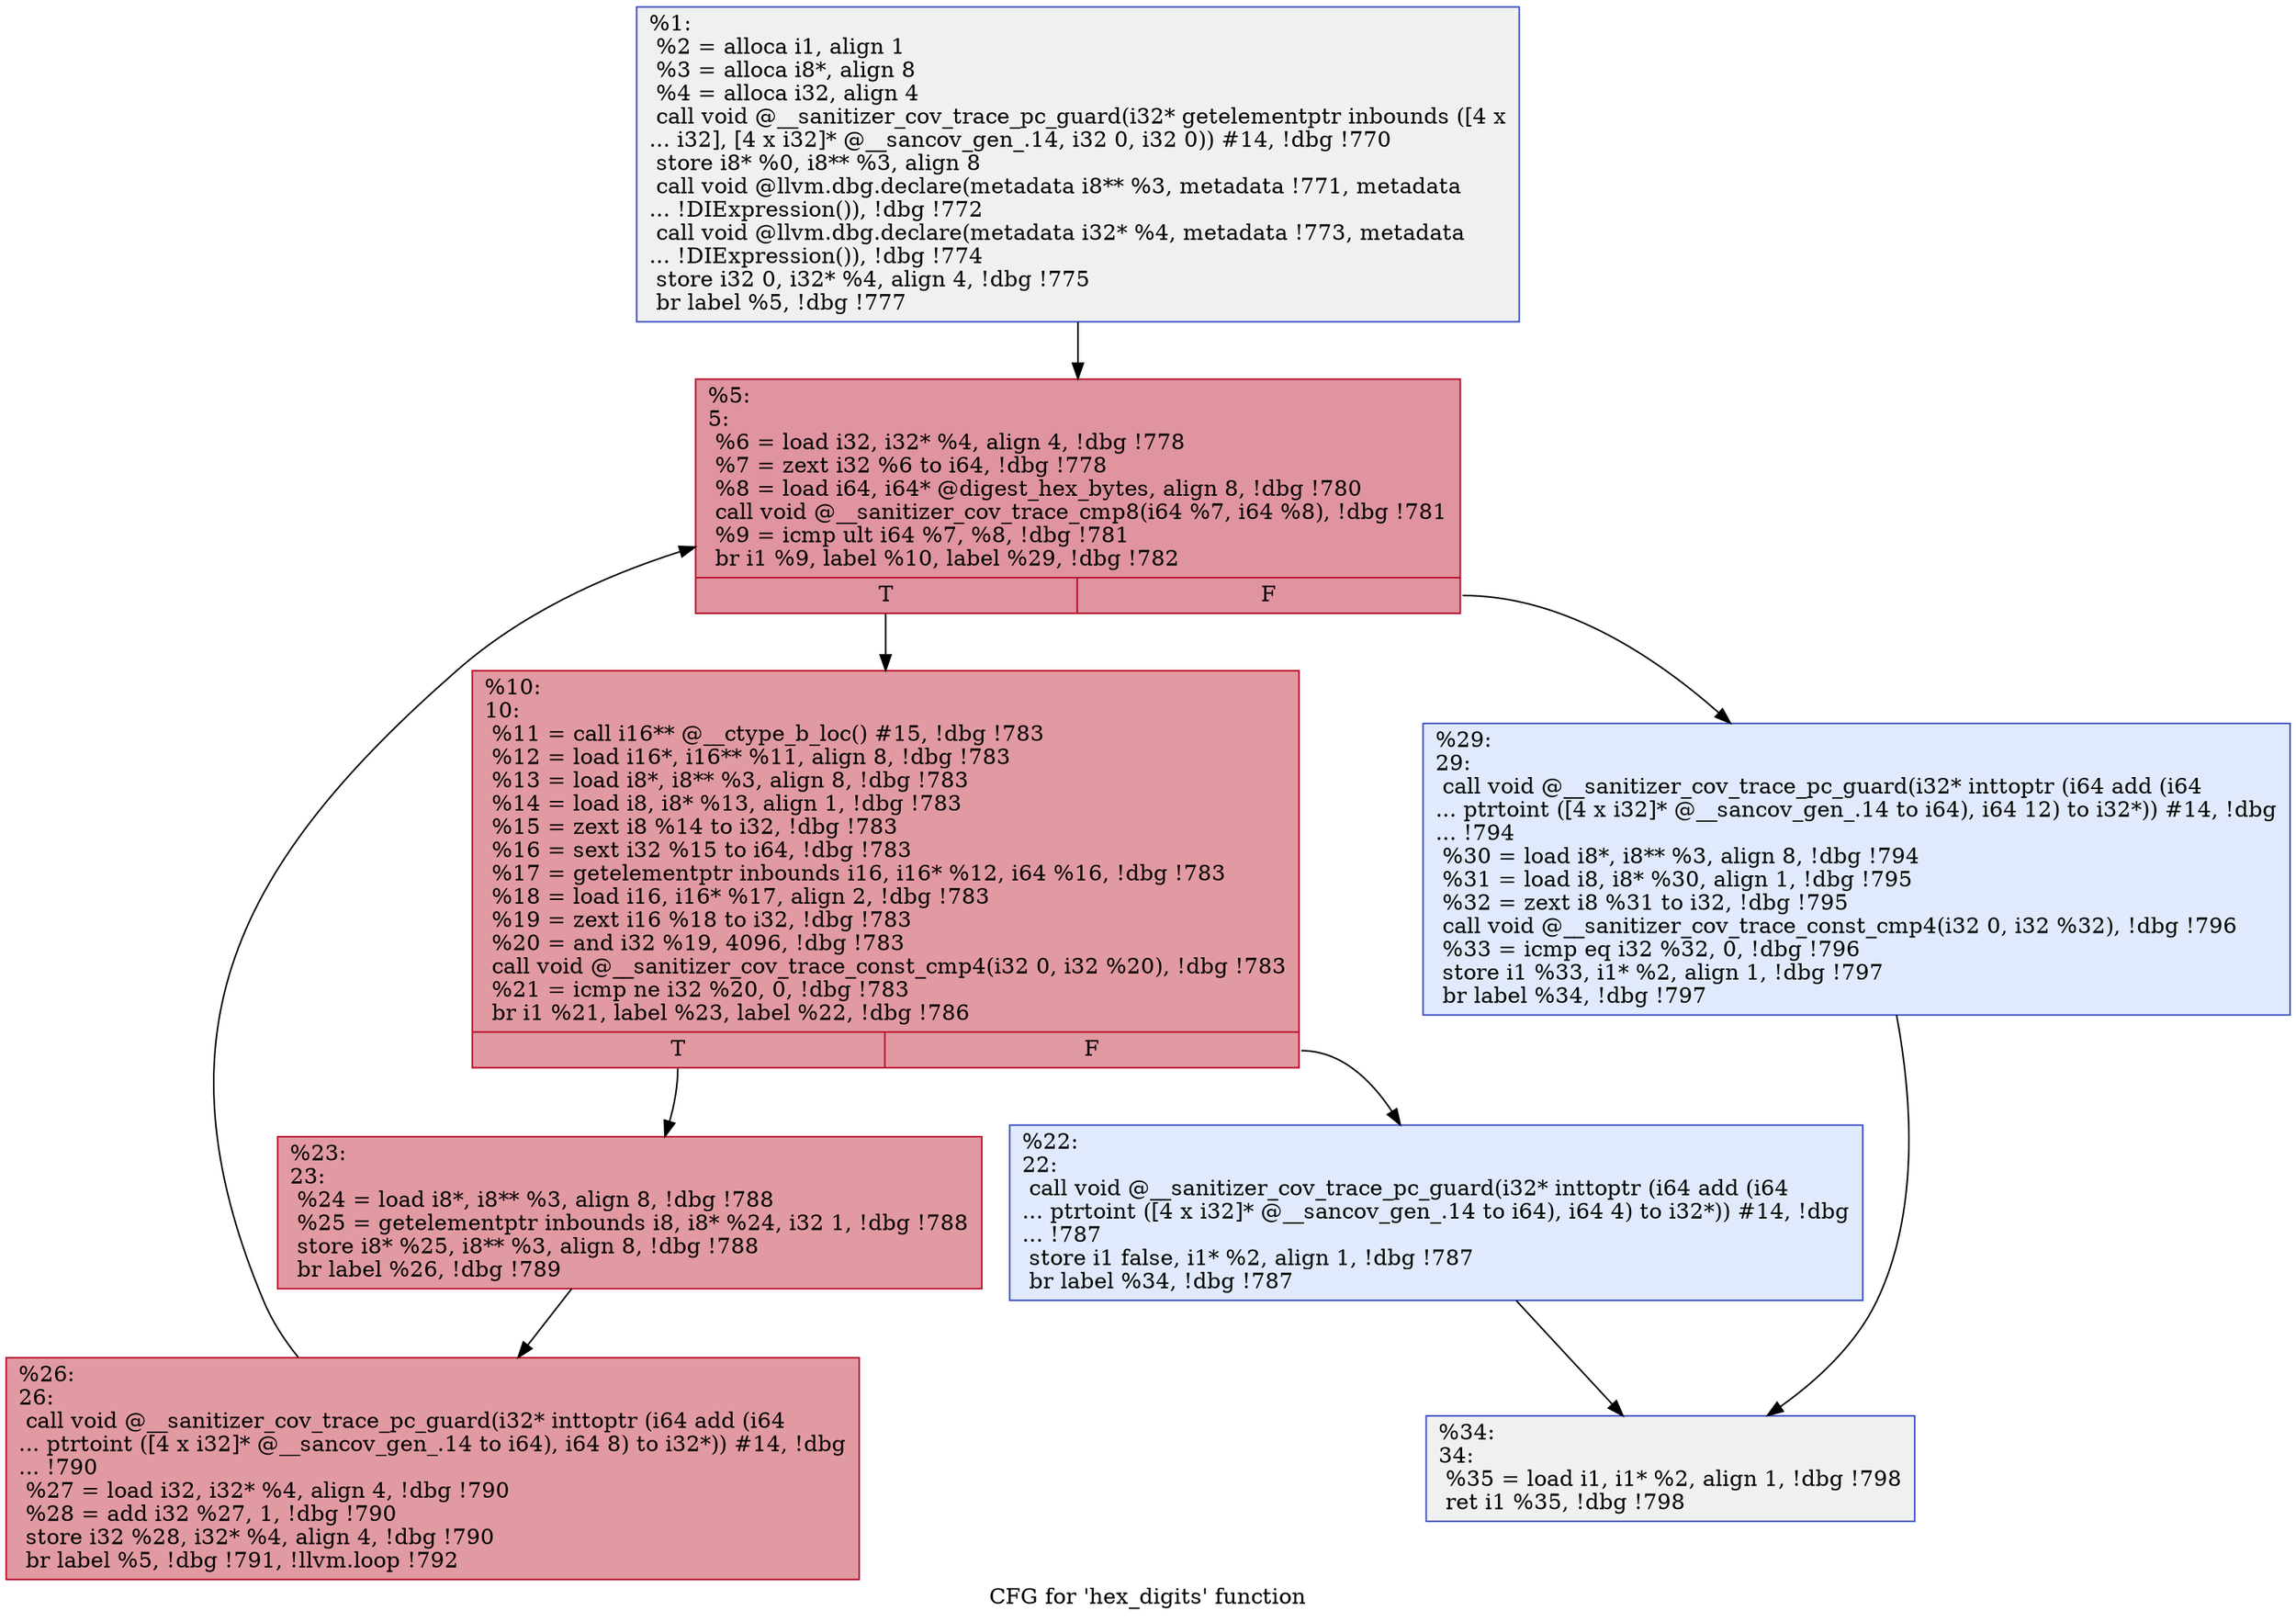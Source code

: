 digraph "CFG for 'hex_digits' function" {
	label="CFG for 'hex_digits' function";

	Node0x55555578e9a0 [shape=record,color="#3d50c3ff", style=filled, fillcolor="#dbdcde70",label="{%1:\l  %2 = alloca i1, align 1\l  %3 = alloca i8*, align 8\l  %4 = alloca i32, align 4\l  call void @__sanitizer_cov_trace_pc_guard(i32* getelementptr inbounds ([4 x\l... i32], [4 x i32]* @__sancov_gen_.14, i32 0, i32 0)) #14, !dbg !770\l  store i8* %0, i8** %3, align 8\l  call void @llvm.dbg.declare(metadata i8** %3, metadata !771, metadata\l... !DIExpression()), !dbg !772\l  call void @llvm.dbg.declare(metadata i32* %4, metadata !773, metadata\l... !DIExpression()), !dbg !774\l  store i32 0, i32* %4, align 4, !dbg !775\l  br label %5, !dbg !777\l}"];
	Node0x55555578e9a0 -> Node0x55555578e9f0;
	Node0x55555578e9f0 [shape=record,color="#b70d28ff", style=filled, fillcolor="#b70d2870",label="{%5:\l5:                                                \l  %6 = load i32, i32* %4, align 4, !dbg !778\l  %7 = zext i32 %6 to i64, !dbg !778\l  %8 = load i64, i64* @digest_hex_bytes, align 8, !dbg !780\l  call void @__sanitizer_cov_trace_cmp8(i64 %7, i64 %8), !dbg !781\l  %9 = icmp ult i64 %7, %8, !dbg !781\l  br i1 %9, label %10, label %29, !dbg !782\l|{<s0>T|<s1>F}}"];
	Node0x55555578e9f0:s0 -> Node0x55555578ea40;
	Node0x55555578e9f0:s1 -> Node0x55555578eb80;
	Node0x55555578ea40 [shape=record,color="#b70d28ff", style=filled, fillcolor="#bb1b2c70",label="{%10:\l10:                                               \l  %11 = call i16** @__ctype_b_loc() #15, !dbg !783\l  %12 = load i16*, i16** %11, align 8, !dbg !783\l  %13 = load i8*, i8** %3, align 8, !dbg !783\l  %14 = load i8, i8* %13, align 1, !dbg !783\l  %15 = zext i8 %14 to i32, !dbg !783\l  %16 = sext i32 %15 to i64, !dbg !783\l  %17 = getelementptr inbounds i16, i16* %12, i64 %16, !dbg !783\l  %18 = load i16, i16* %17, align 2, !dbg !783\l  %19 = zext i16 %18 to i32, !dbg !783\l  %20 = and i32 %19, 4096, !dbg !783\l  call void @__sanitizer_cov_trace_const_cmp4(i32 0, i32 %20), !dbg !783\l  %21 = icmp ne i32 %20, 0, !dbg !783\l  br i1 %21, label %23, label %22, !dbg !786\l|{<s0>T|<s1>F}}"];
	Node0x55555578ea40:s0 -> Node0x55555578eae0;
	Node0x55555578ea40:s1 -> Node0x55555578ea90;
	Node0x55555578ea90 [shape=record,color="#3d50c3ff", style=filled, fillcolor="#b9d0f970",label="{%22:\l22:                                               \l  call void @__sanitizer_cov_trace_pc_guard(i32* inttoptr (i64 add (i64\l... ptrtoint ([4 x i32]* @__sancov_gen_.14 to i64), i64 4) to i32*)) #14, !dbg\l... !787\l  store i1 false, i1* %2, align 1, !dbg !787\l  br label %34, !dbg !787\l}"];
	Node0x55555578ea90 -> Node0x55555578ebd0;
	Node0x55555578eae0 [shape=record,color="#b70d28ff", style=filled, fillcolor="#bb1b2c70",label="{%23:\l23:                                               \l  %24 = load i8*, i8** %3, align 8, !dbg !788\l  %25 = getelementptr inbounds i8, i8* %24, i32 1, !dbg !788\l  store i8* %25, i8** %3, align 8, !dbg !788\l  br label %26, !dbg !789\l}"];
	Node0x55555578eae0 -> Node0x55555578eb30;
	Node0x55555578eb30 [shape=record,color="#b70d28ff", style=filled, fillcolor="#bb1b2c70",label="{%26:\l26:                                               \l  call void @__sanitizer_cov_trace_pc_guard(i32* inttoptr (i64 add (i64\l... ptrtoint ([4 x i32]* @__sancov_gen_.14 to i64), i64 8) to i32*)) #14, !dbg\l... !790\l  %27 = load i32, i32* %4, align 4, !dbg !790\l  %28 = add i32 %27, 1, !dbg !790\l  store i32 %28, i32* %4, align 4, !dbg !790\l  br label %5, !dbg !791, !llvm.loop !792\l}"];
	Node0x55555578eb30 -> Node0x55555578e9f0;
	Node0x55555578eb80 [shape=record,color="#3d50c3ff", style=filled, fillcolor="#b9d0f970",label="{%29:\l29:                                               \l  call void @__sanitizer_cov_trace_pc_guard(i32* inttoptr (i64 add (i64\l... ptrtoint ([4 x i32]* @__sancov_gen_.14 to i64), i64 12) to i32*)) #14, !dbg\l... !794\l  %30 = load i8*, i8** %3, align 8, !dbg !794\l  %31 = load i8, i8* %30, align 1, !dbg !795\l  %32 = zext i8 %31 to i32, !dbg !795\l  call void @__sanitizer_cov_trace_const_cmp4(i32 0, i32 %32), !dbg !796\l  %33 = icmp eq i32 %32, 0, !dbg !796\l  store i1 %33, i1* %2, align 1, !dbg !797\l  br label %34, !dbg !797\l}"];
	Node0x55555578eb80 -> Node0x55555578ebd0;
	Node0x55555578ebd0 [shape=record,color="#3d50c3ff", style=filled, fillcolor="#dbdcde70",label="{%34:\l34:                                               \l  %35 = load i1, i1* %2, align 1, !dbg !798\l  ret i1 %35, !dbg !798\l}"];
}

